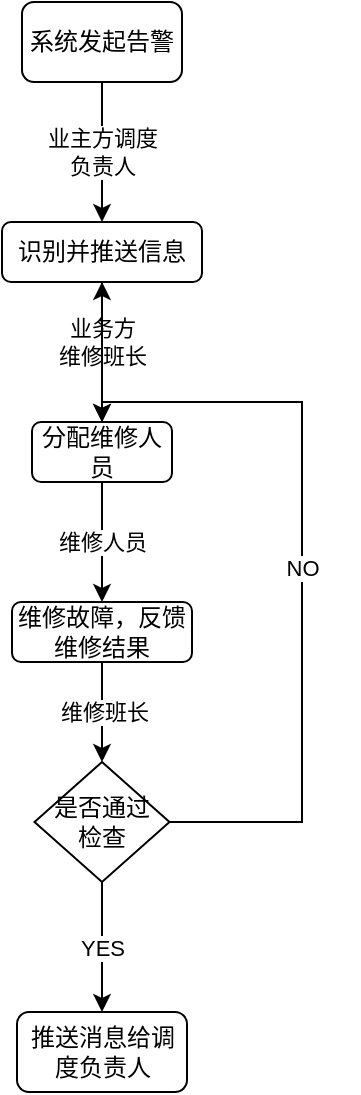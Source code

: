<mxfile version="14.2.9" type="github">
  <diagram id="C5RBs43oDa-KdzZeNtuy" name="Page-1">
    <mxGraphModel dx="1038" dy="548" grid="1" gridSize="10" guides="1" tooltips="1" connect="1" arrows="1" fold="1" page="1" pageScale="1" pageWidth="827" pageHeight="1169" math="0" shadow="0">
      <root>
        <mxCell id="WIyWlLk6GJQsqaUBKTNV-0" />
        <mxCell id="WIyWlLk6GJQsqaUBKTNV-1" parent="WIyWlLk6GJQsqaUBKTNV-0" />
        <mxCell id="tQ_BmDDoMwFocFlw3b7p-0" value="系统发起告警" style="rounded=1;whiteSpace=wrap;html=1;" vertex="1" parent="WIyWlLk6GJQsqaUBKTNV-1">
          <mxGeometry x="160" y="80" width="80" height="40" as="geometry" />
        </mxCell>
        <mxCell id="tQ_BmDDoMwFocFlw3b7p-4" style="edgeStyle=orthogonalEdgeStyle;rounded=0;orthogonalLoop=1;jettySize=auto;html=1;entryX=0.5;entryY=0;entryDx=0;entryDy=0;exitX=0.5;exitY=1;exitDx=0;exitDy=0;" edge="1" parent="WIyWlLk6GJQsqaUBKTNV-1" source="tQ_BmDDoMwFocFlw3b7p-10" target="tQ_BmDDoMwFocFlw3b7p-3">
          <mxGeometry relative="1" as="geometry">
            <mxPoint x="440" y="100" as="sourcePoint" />
            <Array as="points">
              <mxPoint x="200" y="290" />
              <mxPoint x="200" y="290" />
            </Array>
          </mxGeometry>
        </mxCell>
        <mxCell id="tQ_BmDDoMwFocFlw3b7p-12" value="业务方&lt;br&gt;维修班长" style="edgeLabel;html=1;align=center;verticalAlign=middle;resizable=0;points=[];" vertex="1" connectable="0" parent="tQ_BmDDoMwFocFlw3b7p-4">
          <mxGeometry x="-0.44" y="1" relative="1" as="geometry">
            <mxPoint x="-1" y="10" as="offset" />
          </mxGeometry>
        </mxCell>
        <mxCell id="tQ_BmDDoMwFocFlw3b7p-27" value="维修人员" style="edgeStyle=orthogonalEdgeStyle;rounded=0;orthogonalLoop=1;jettySize=auto;html=1;exitX=0.5;exitY=1;exitDx=0;exitDy=0;" edge="1" parent="WIyWlLk6GJQsqaUBKTNV-1" source="tQ_BmDDoMwFocFlw3b7p-3" target="tQ_BmDDoMwFocFlw3b7p-19">
          <mxGeometry relative="1" as="geometry" />
        </mxCell>
        <mxCell id="tQ_BmDDoMwFocFlw3b7p-37" value="" style="edgeStyle=orthogonalEdgeStyle;rounded=0;orthogonalLoop=1;jettySize=auto;html=1;" edge="1" parent="WIyWlLk6GJQsqaUBKTNV-1" source="tQ_BmDDoMwFocFlw3b7p-3" target="tQ_BmDDoMwFocFlw3b7p-10">
          <mxGeometry relative="1" as="geometry" />
        </mxCell>
        <mxCell id="tQ_BmDDoMwFocFlw3b7p-3" value="分配维修人员" style="rounded=1;whiteSpace=wrap;html=1;" vertex="1" parent="WIyWlLk6GJQsqaUBKTNV-1">
          <mxGeometry x="165" y="290" width="70" height="30" as="geometry" />
        </mxCell>
        <mxCell id="tQ_BmDDoMwFocFlw3b7p-7" style="edgeStyle=orthogonalEdgeStyle;rounded=0;orthogonalLoop=1;jettySize=auto;html=1;exitX=0.5;exitY=1;exitDx=0;exitDy=0;" edge="1" parent="WIyWlLk6GJQsqaUBKTNV-1">
          <mxGeometry relative="1" as="geometry">
            <mxPoint x="320" y="440" as="sourcePoint" />
            <mxPoint x="320" y="440" as="targetPoint" />
          </mxGeometry>
        </mxCell>
        <mxCell id="tQ_BmDDoMwFocFlw3b7p-10" value="&lt;span&gt;识别并推送信息&lt;/span&gt;" style="rounded=1;whiteSpace=wrap;html=1;" vertex="1" parent="WIyWlLk6GJQsqaUBKTNV-1">
          <mxGeometry x="150" y="190" width="100" height="30" as="geometry" />
        </mxCell>
        <mxCell id="tQ_BmDDoMwFocFlw3b7p-11" value="业主方调度&lt;br&gt;负责人" style="edgeStyle=orthogonalEdgeStyle;rounded=0;orthogonalLoop=1;jettySize=auto;html=1;" edge="1" parent="WIyWlLk6GJQsqaUBKTNV-1" source="tQ_BmDDoMwFocFlw3b7p-0" target="tQ_BmDDoMwFocFlw3b7p-10">
          <mxGeometry relative="1" as="geometry">
            <mxPoint x="240" y="100" as="sourcePoint" />
            <mxPoint x="360" y="100" as="targetPoint" />
            <Array as="points">
              <mxPoint x="200" y="120" />
            </Array>
            <mxPoint as="offset" />
          </mxGeometry>
        </mxCell>
        <mxCell id="tQ_BmDDoMwFocFlw3b7p-29" value="维修班长" style="edgeStyle=orthogonalEdgeStyle;rounded=0;orthogonalLoop=1;jettySize=auto;html=1;" edge="1" parent="WIyWlLk6GJQsqaUBKTNV-1" source="tQ_BmDDoMwFocFlw3b7p-19">
          <mxGeometry relative="1" as="geometry">
            <mxPoint x="200" y="460" as="targetPoint" />
          </mxGeometry>
        </mxCell>
        <mxCell id="tQ_BmDDoMwFocFlw3b7p-19" value="维修故障，反馈维修结果" style="rounded=1;whiteSpace=wrap;html=1;" vertex="1" parent="WIyWlLk6GJQsqaUBKTNV-1">
          <mxGeometry x="155" y="380" width="90" height="30" as="geometry" />
        </mxCell>
        <mxCell id="tQ_BmDDoMwFocFlw3b7p-21" value="推送消息给调度负责人" style="rounded=1;whiteSpace=wrap;html=1;" vertex="1" parent="WIyWlLk6GJQsqaUBKTNV-1">
          <mxGeometry x="157.5" y="585" width="85" height="40" as="geometry" />
        </mxCell>
        <mxCell id="tQ_BmDDoMwFocFlw3b7p-33" value="YES" style="edgeStyle=orthogonalEdgeStyle;rounded=0;orthogonalLoop=1;jettySize=auto;html=1;exitX=0.5;exitY=1;exitDx=0;exitDy=0;entryX=0.5;entryY=0;entryDx=0;entryDy=0;" edge="1" parent="WIyWlLk6GJQsqaUBKTNV-1" source="tQ_BmDDoMwFocFlw3b7p-30" target="tQ_BmDDoMwFocFlw3b7p-21">
          <mxGeometry relative="1" as="geometry" />
        </mxCell>
        <mxCell id="tQ_BmDDoMwFocFlw3b7p-36" value="NO" style="edgeStyle=orthogonalEdgeStyle;rounded=0;orthogonalLoop=1;jettySize=auto;html=1;entryX=0.5;entryY=0;entryDx=0;entryDy=0;" edge="1" parent="WIyWlLk6GJQsqaUBKTNV-1" source="tQ_BmDDoMwFocFlw3b7p-30" target="tQ_BmDDoMwFocFlw3b7p-3">
          <mxGeometry relative="1" as="geometry">
            <mxPoint x="200" y="280" as="targetPoint" />
            <Array as="points">
              <mxPoint x="300" y="490" />
              <mxPoint x="300" y="280" />
              <mxPoint x="200" y="280" />
            </Array>
          </mxGeometry>
        </mxCell>
        <mxCell id="tQ_BmDDoMwFocFlw3b7p-30" value="是否通过&lt;br&gt;检查" style="rhombus;whiteSpace=wrap;html=1;" vertex="1" parent="WIyWlLk6GJQsqaUBKTNV-1">
          <mxGeometry x="166.25" y="460" width="67.5" height="60" as="geometry" />
        </mxCell>
      </root>
    </mxGraphModel>
  </diagram>
</mxfile>
